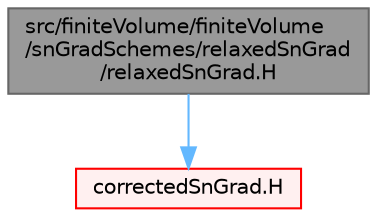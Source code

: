 digraph "src/finiteVolume/finiteVolume/snGradSchemes/relaxedSnGrad/relaxedSnGrad.H"
{
 // LATEX_PDF_SIZE
  bgcolor="transparent";
  edge [fontname=Helvetica,fontsize=10,labelfontname=Helvetica,labelfontsize=10];
  node [fontname=Helvetica,fontsize=10,shape=box,height=0.2,width=0.4];
  Node1 [id="Node000001",label="src/finiteVolume/finiteVolume\l/snGradSchemes/relaxedSnGrad\l/relaxedSnGrad.H",height=0.2,width=0.4,color="gray40", fillcolor="grey60", style="filled", fontcolor="black",tooltip=" "];
  Node1 -> Node2 [id="edge1_Node000001_Node000002",color="steelblue1",style="solid",tooltip=" "];
  Node2 [id="Node000002",label="correctedSnGrad.H",height=0.2,width=0.4,color="red", fillcolor="#FFF0F0", style="filled",URL="$correctedSnGrad_8H.html",tooltip=" "];
}
